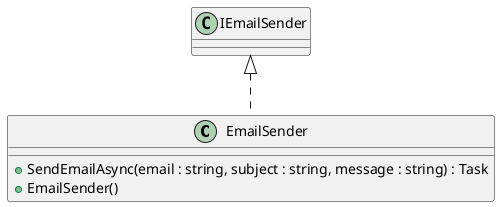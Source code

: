@startuml EmailSender
class EmailSender  {
    + SendEmailAsync(email : string, subject : string, message : string) : Task
    + EmailSender()
}
IEmailSender <|.. EmailSender
@enduml
